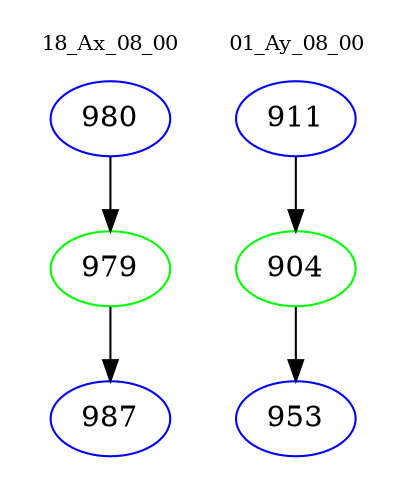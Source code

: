 digraph{
subgraph cluster_0 {
color = white
label = "18_Ax_08_00";
fontsize=10;
T0_980 [label="980", color="blue"]
T0_980 -> T0_979 [color="black"]
T0_979 [label="979", color="green"]
T0_979 -> T0_987 [color="black"]
T0_987 [label="987", color="blue"]
}
subgraph cluster_1 {
color = white
label = "01_Ay_08_00";
fontsize=10;
T1_911 [label="911", color="blue"]
T1_911 -> T1_904 [color="black"]
T1_904 [label="904", color="green"]
T1_904 -> T1_953 [color="black"]
T1_953 [label="953", color="blue"]
}
}
